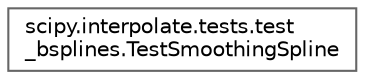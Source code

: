 digraph "Graphical Class Hierarchy"
{
 // LATEX_PDF_SIZE
  bgcolor="transparent";
  edge [fontname=Helvetica,fontsize=10,labelfontname=Helvetica,labelfontsize=10];
  node [fontname=Helvetica,fontsize=10,shape=box,height=0.2,width=0.4];
  rankdir="LR";
  Node0 [id="Node000000",label="scipy.interpolate.tests.test\l_bsplines.TestSmoothingSpline",height=0.2,width=0.4,color="grey40", fillcolor="white", style="filled",URL="$d6/d0f/classscipy_1_1interpolate_1_1tests_1_1test__bsplines_1_1TestSmoothingSpline.html",tooltip=" "];
}
